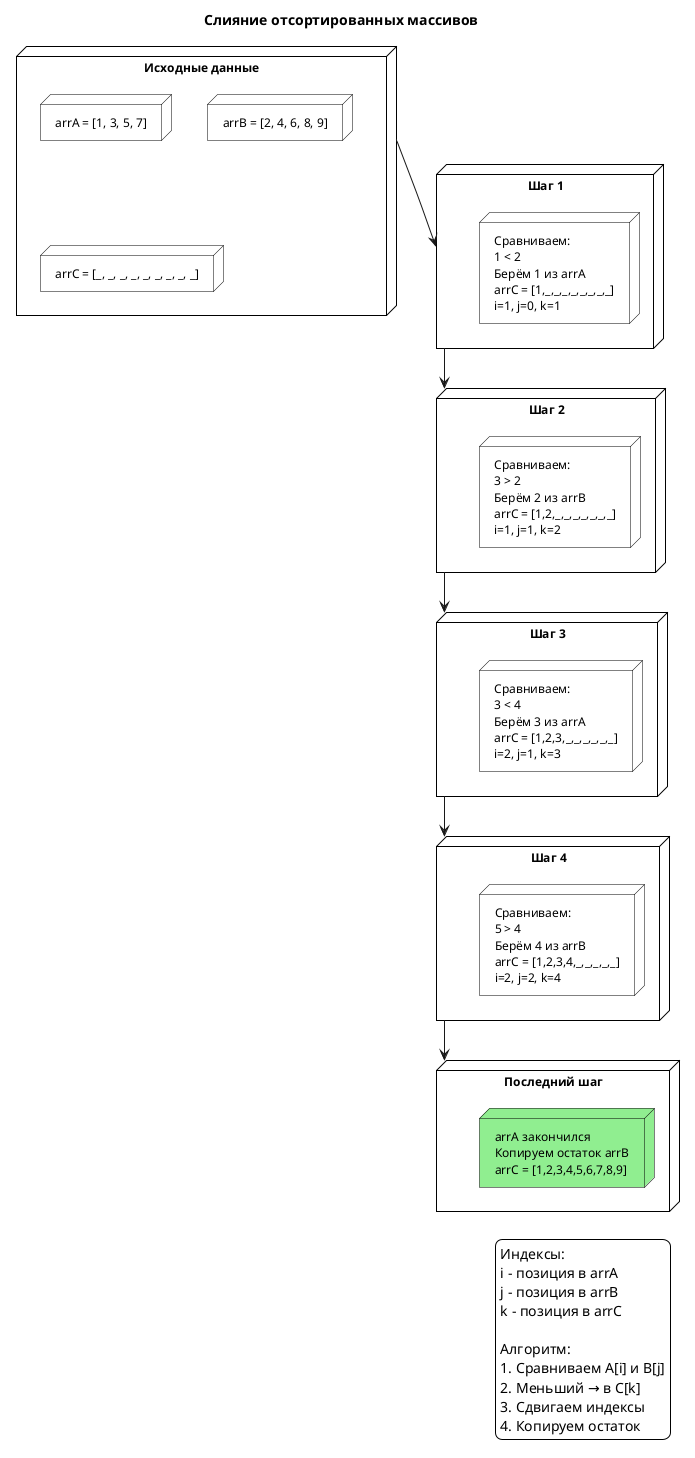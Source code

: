 @startuml
title Слияние отсортированных массивов
skinparam backgroundColor white
skinparam node {
    BackgroundColor white
    BorderColor black
    FontSize 12
}

node "Исходные данные" as start {
    node "arrA = [1, 3, 5, 7]" as arrA
    node "arrB = [2, 4, 6, 8, 9]" as arrB
    node "arrC = [_, _, _, _, _, _, _, _, _]" as arrC
}

node "Шаг 1" as step1 {
    node "Сравниваем:\n1 < 2\nБерём 1 из arrA\narrC = [1,_,_,_,_,_,_,_,_]\ni=1, j=0, k=1" as state1
}

node "Шаг 2" as step2 {
    node "Сравниваем:\n3 > 2\nБерём 2 из arrB\narrC = [1,2,_,_,_,_,_,_,_]\ni=1, j=1, k=2" as state2
}

node "Шаг 3" as step3 {
    node "Сравниваем:\n3 < 4\nБерём 3 из arrA\narrC = [1,2,3,_,_,_,_,_,_]\ni=2, j=1, k=3" as state3
}

node "Шаг 4" as step4 {
    node "Сравниваем:\n5 > 4\nБерём 4 из arrB\narrC = [1,2,3,4,_,_,_,_,_]\ni=2, j=2, k=4" as state4
}

node "Последний шаг" as step5 {
    node "arrA закончился\nКопируем остаток arrB\narrC = [1,2,3,4,5,6,7,8,9]" as state5 #LightGreen
}

start -down-> step1
step1 -down-> step2
step2 -down-> step3
step3 -down-> step4
step4 -down-> step5

legend right
Индексы:
i - позиция в arrA
j - позиция в arrB
k - позиция в arrC

Алгоритм:
1. Сравниваем A[i] и B[j]
2. Меньший → в C[k]
3. Сдвигаем индексы
4. Копируем остаток
end legend

@enduml
